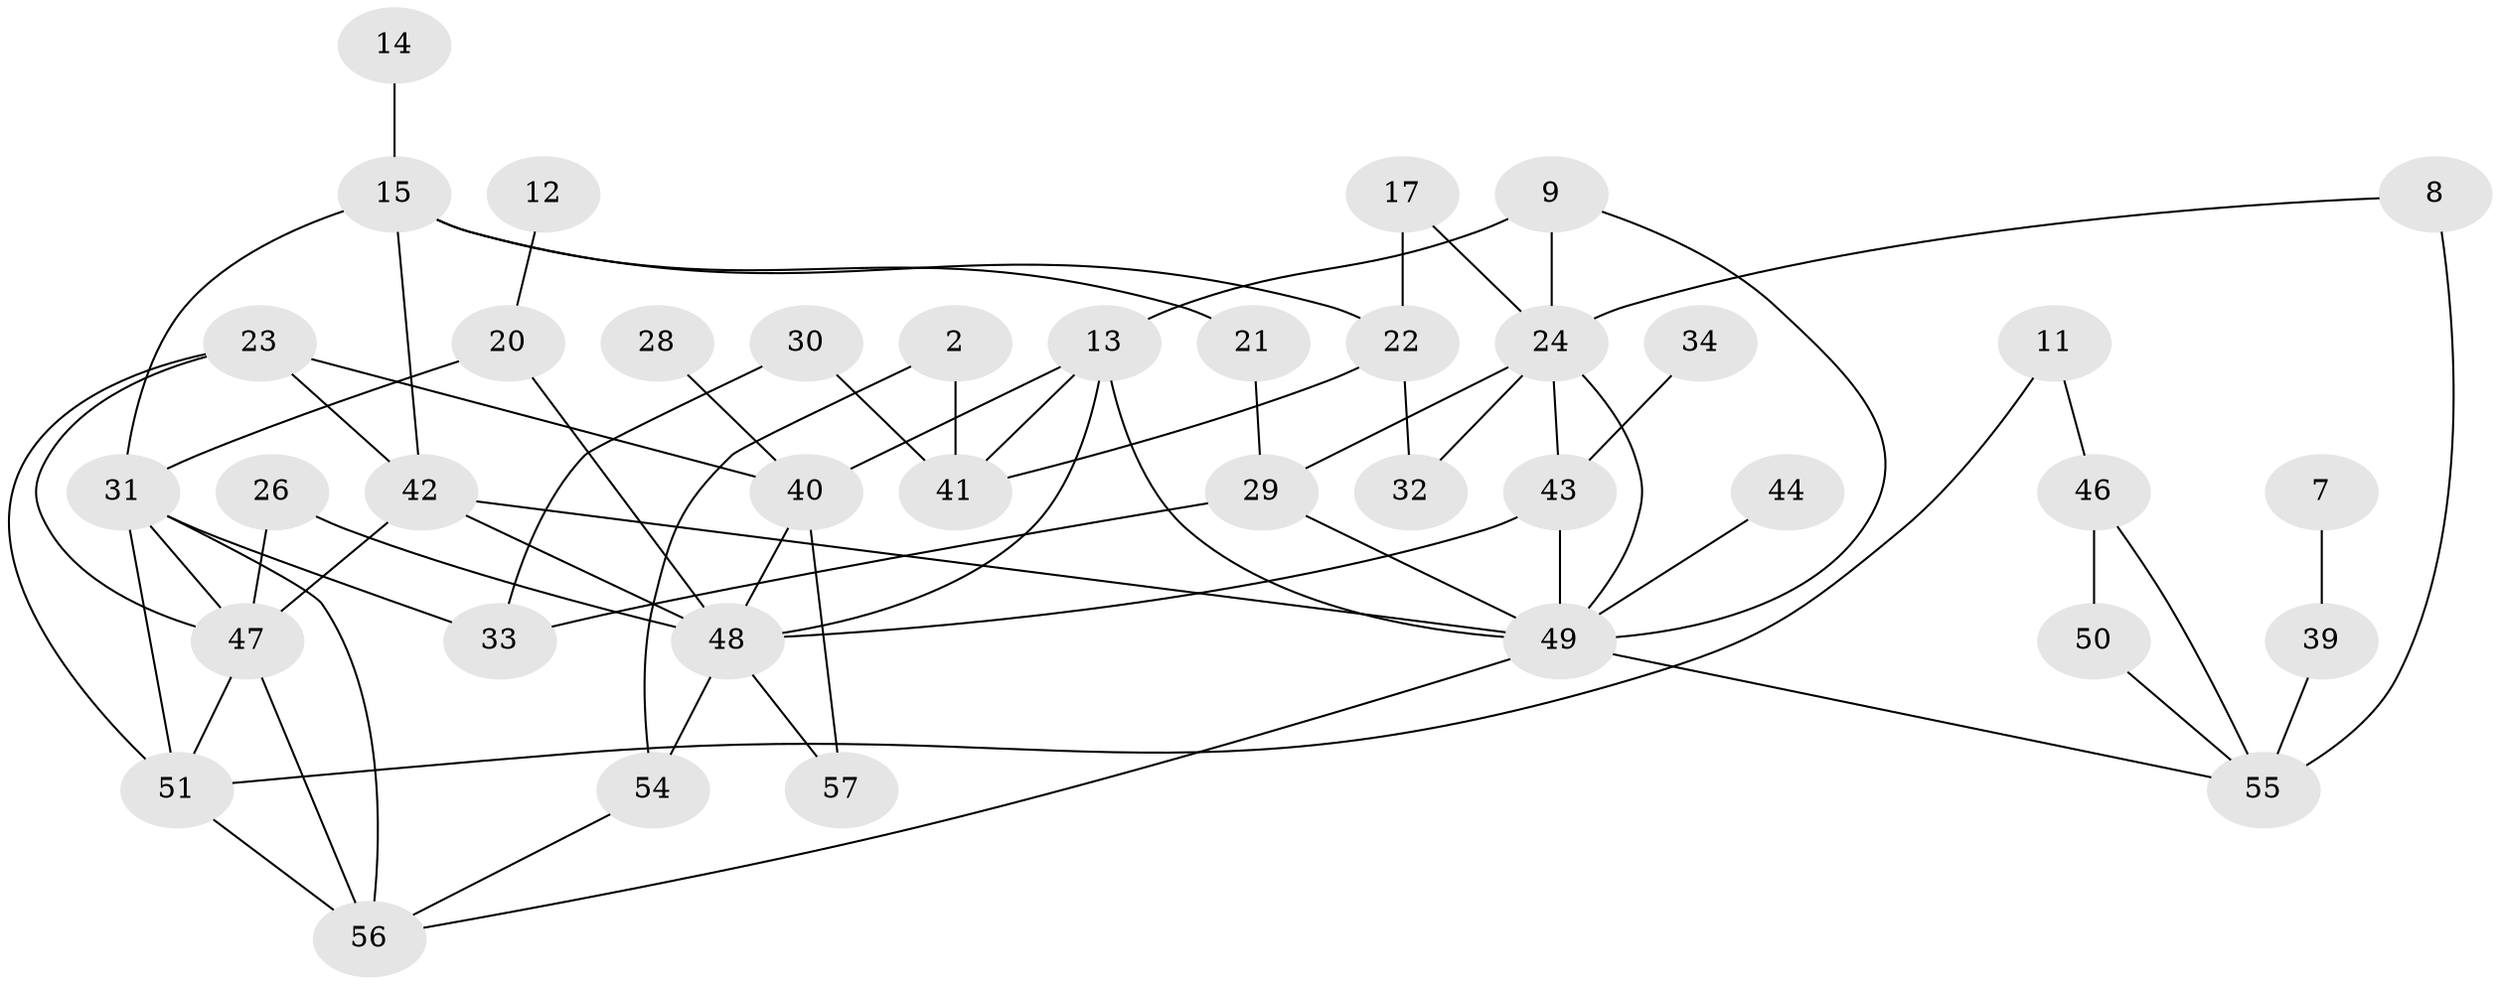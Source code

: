 // original degree distribution, {4: 0.17699115044247787, 2: 0.2831858407079646, 0: 0.1504424778761062, 3: 0.21238938053097345, 1: 0.1415929203539823, 5: 0.035398230088495575}
// Generated by graph-tools (version 1.1) at 2025/25/03/09/25 03:25:19]
// undirected, 39 vertices, 67 edges
graph export_dot {
graph [start="1"]
  node [color=gray90,style=filled];
  2;
  7;
  8;
  9;
  11;
  12;
  13;
  14;
  15;
  17;
  20;
  21;
  22;
  23;
  24;
  26;
  28;
  29;
  30;
  31;
  32;
  33;
  34;
  39;
  40;
  41;
  42;
  43;
  44;
  46;
  47;
  48;
  49;
  50;
  51;
  54;
  55;
  56;
  57;
  2 -- 41 [weight=1.0];
  2 -- 54 [weight=1.0];
  7 -- 39 [weight=1.0];
  8 -- 24 [weight=1.0];
  8 -- 55 [weight=2.0];
  9 -- 13 [weight=1.0];
  9 -- 24 [weight=1.0];
  9 -- 49 [weight=1.0];
  11 -- 46 [weight=1.0];
  11 -- 51 [weight=1.0];
  12 -- 20 [weight=1.0];
  13 -- 40 [weight=1.0];
  13 -- 41 [weight=1.0];
  13 -- 48 [weight=1.0];
  13 -- 49 [weight=1.0];
  14 -- 15 [weight=1.0];
  15 -- 21 [weight=1.0];
  15 -- 22 [weight=1.0];
  15 -- 31 [weight=1.0];
  15 -- 42 [weight=1.0];
  17 -- 22 [weight=1.0];
  17 -- 24 [weight=1.0];
  20 -- 31 [weight=1.0];
  20 -- 48 [weight=1.0];
  21 -- 29 [weight=1.0];
  22 -- 32 [weight=1.0];
  22 -- 41 [weight=1.0];
  23 -- 40 [weight=1.0];
  23 -- 42 [weight=1.0];
  23 -- 47 [weight=1.0];
  23 -- 51 [weight=1.0];
  24 -- 29 [weight=1.0];
  24 -- 32 [weight=1.0];
  24 -- 43 [weight=1.0];
  24 -- 49 [weight=1.0];
  26 -- 47 [weight=1.0];
  26 -- 48 [weight=1.0];
  28 -- 40 [weight=1.0];
  29 -- 33 [weight=1.0];
  29 -- 49 [weight=1.0];
  30 -- 33 [weight=1.0];
  30 -- 41 [weight=1.0];
  31 -- 33 [weight=1.0];
  31 -- 47 [weight=1.0];
  31 -- 51 [weight=1.0];
  31 -- 56 [weight=1.0];
  34 -- 43 [weight=1.0];
  39 -- 55 [weight=1.0];
  40 -- 48 [weight=1.0];
  40 -- 57 [weight=2.0];
  42 -- 47 [weight=1.0];
  42 -- 48 [weight=1.0];
  42 -- 49 [weight=1.0];
  43 -- 48 [weight=1.0];
  43 -- 49 [weight=1.0];
  44 -- 49 [weight=1.0];
  46 -- 50 [weight=1.0];
  46 -- 55 [weight=1.0];
  47 -- 51 [weight=1.0];
  47 -- 56 [weight=1.0];
  48 -- 54 [weight=2.0];
  48 -- 57 [weight=1.0];
  49 -- 55 [weight=1.0];
  49 -- 56 [weight=1.0];
  50 -- 55 [weight=1.0];
  51 -- 56 [weight=1.0];
  54 -- 56 [weight=1.0];
}
